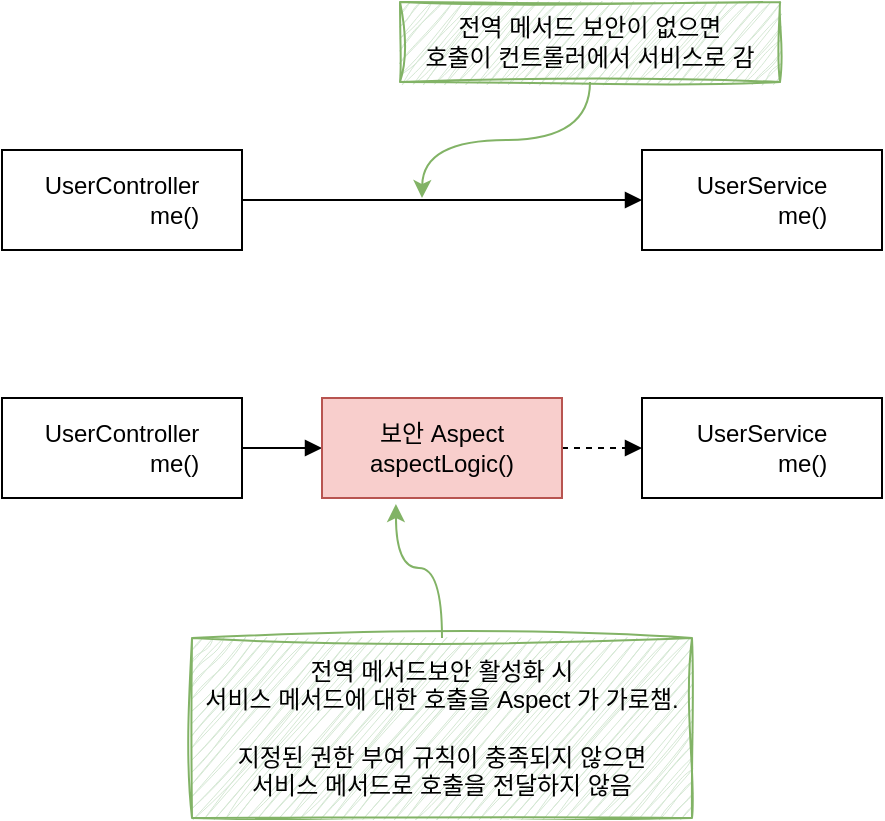 <mxfile version="23.1.5" type="device">
  <diagram name="페이지-1" id="xPY-ZT_whExCizqw3V6U">
    <mxGraphModel dx="1114" dy="894" grid="1" gridSize="10" guides="1" tooltips="1" connect="1" arrows="1" fold="1" page="1" pageScale="1" pageWidth="827" pageHeight="1169" math="0" shadow="0">
      <root>
        <mxCell id="0" />
        <mxCell id="1" parent="0" />
        <mxCell id="zXBx6S3AEpzXPtg0dGBn-10" style="edgeStyle=orthogonalEdgeStyle;rounded=0;orthogonalLoop=1;jettySize=auto;html=1;endArrow=block;endFill=1;" edge="1" parent="1" source="zXBx6S3AEpzXPtg0dGBn-1" target="zXBx6S3AEpzXPtg0dGBn-6">
          <mxGeometry relative="1" as="geometry" />
        </mxCell>
        <mxCell id="zXBx6S3AEpzXPtg0dGBn-1" value="UserController&lt;br&gt;&lt;div style=&quot;text-align: right;&quot;&gt;&lt;span style=&quot;background-color: initial;&quot;&gt;me()&lt;/span&gt;&lt;/div&gt;" style="rounded=0;whiteSpace=wrap;html=1;" vertex="1" parent="1">
          <mxGeometry x="120" y="116" width="120" height="50" as="geometry" />
        </mxCell>
        <mxCell id="zXBx6S3AEpzXPtg0dGBn-6" value="UserService&lt;br&gt;&lt;div style=&quot;text-align: right;&quot;&gt;&lt;span style=&quot;background-color: initial;&quot;&gt;me()&lt;/span&gt;&lt;/div&gt;" style="rounded=0;whiteSpace=wrap;html=1;" vertex="1" parent="1">
          <mxGeometry x="440" y="116" width="120" height="50" as="geometry" />
        </mxCell>
        <mxCell id="zXBx6S3AEpzXPtg0dGBn-11" style="edgeStyle=orthogonalEdgeStyle;rounded=0;orthogonalLoop=1;jettySize=auto;html=1;entryX=0;entryY=0.5;entryDx=0;entryDy=0;endArrow=block;endFill=1;" edge="1" parent="1" source="zXBx6S3AEpzXPtg0dGBn-7" target="zXBx6S3AEpzXPtg0dGBn-9">
          <mxGeometry relative="1" as="geometry" />
        </mxCell>
        <mxCell id="zXBx6S3AEpzXPtg0dGBn-7" value="UserController&lt;br&gt;&lt;div style=&quot;text-align: right;&quot;&gt;&lt;span style=&quot;background-color: initial;&quot;&gt;me()&lt;/span&gt;&lt;/div&gt;" style="rounded=0;whiteSpace=wrap;html=1;" vertex="1" parent="1">
          <mxGeometry x="120" y="240" width="120" height="50" as="geometry" />
        </mxCell>
        <mxCell id="zXBx6S3AEpzXPtg0dGBn-8" value="UserService&lt;br&gt;&lt;div style=&quot;text-align: right;&quot;&gt;&lt;span style=&quot;background-color: initial;&quot;&gt;me()&lt;/span&gt;&lt;/div&gt;" style="rounded=0;whiteSpace=wrap;html=1;" vertex="1" parent="1">
          <mxGeometry x="440" y="240" width="120" height="50" as="geometry" />
        </mxCell>
        <mxCell id="zXBx6S3AEpzXPtg0dGBn-12" style="edgeStyle=orthogonalEdgeStyle;rounded=0;orthogonalLoop=1;jettySize=auto;html=1;entryX=0;entryY=0.5;entryDx=0;entryDy=0;endArrow=block;endFill=1;dashed=1;" edge="1" parent="1" source="zXBx6S3AEpzXPtg0dGBn-9" target="zXBx6S3AEpzXPtg0dGBn-8">
          <mxGeometry relative="1" as="geometry" />
        </mxCell>
        <mxCell id="zXBx6S3AEpzXPtg0dGBn-9" value="보안 Aspect&lt;br&gt;&lt;div style=&quot;text-align: right;&quot;&gt;&lt;span style=&quot;background-color: initial;&quot;&gt;aspectLogic()&lt;/span&gt;&lt;/div&gt;" style="rounded=0;whiteSpace=wrap;html=1;fillColor=#f8cecc;strokeColor=#b85450;" vertex="1" parent="1">
          <mxGeometry x="280" y="240" width="120" height="50" as="geometry" />
        </mxCell>
        <mxCell id="zXBx6S3AEpzXPtg0dGBn-14" style="edgeStyle=orthogonalEdgeStyle;rounded=0;orthogonalLoop=1;jettySize=auto;html=1;fillColor=#d5e8d4;strokeColor=#82b366;curved=1;" edge="1" parent="1" source="zXBx6S3AEpzXPtg0dGBn-13">
          <mxGeometry relative="1" as="geometry">
            <mxPoint x="330" y="140" as="targetPoint" />
          </mxGeometry>
        </mxCell>
        <mxCell id="zXBx6S3AEpzXPtg0dGBn-13" value="전역 메서드 보안이 없으면 &lt;br&gt;호출이 컨트롤러에서 서비스로 감" style="text;html=1;align=center;verticalAlign=middle;whiteSpace=wrap;rounded=0;fillColor=#d5e8d4;strokeColor=#82b366;sketch=1;curveFitting=1;jiggle=2;" vertex="1" parent="1">
          <mxGeometry x="319" y="42" width="190" height="40" as="geometry" />
        </mxCell>
        <mxCell id="zXBx6S3AEpzXPtg0dGBn-15" value="전역 메서드보안 활성화 시&lt;br&gt;서비스 메서드에 대한 호출을 Aspect 가 가로챔.&lt;br&gt;&lt;br&gt;지정된 권한 부여 규칙이 충족되지 않으면 &lt;br&gt;서비스 메서드로 호출을 전달하지 않음" style="text;html=1;align=center;verticalAlign=middle;whiteSpace=wrap;rounded=0;fillColor=#d5e8d4;strokeColor=#82b366;sketch=1;curveFitting=1;jiggle=2;" vertex="1" parent="1">
          <mxGeometry x="215" y="360" width="250" height="90" as="geometry" />
        </mxCell>
        <mxCell id="zXBx6S3AEpzXPtg0dGBn-16" style="edgeStyle=orthogonalEdgeStyle;rounded=0;orthogonalLoop=1;jettySize=auto;html=1;entryX=0.308;entryY=1.06;entryDx=0;entryDy=0;entryPerimeter=0;fillColor=#d5e8d4;strokeColor=#82b366;curved=1;" edge="1" parent="1" source="zXBx6S3AEpzXPtg0dGBn-15" target="zXBx6S3AEpzXPtg0dGBn-9">
          <mxGeometry relative="1" as="geometry" />
        </mxCell>
      </root>
    </mxGraphModel>
  </diagram>
</mxfile>
